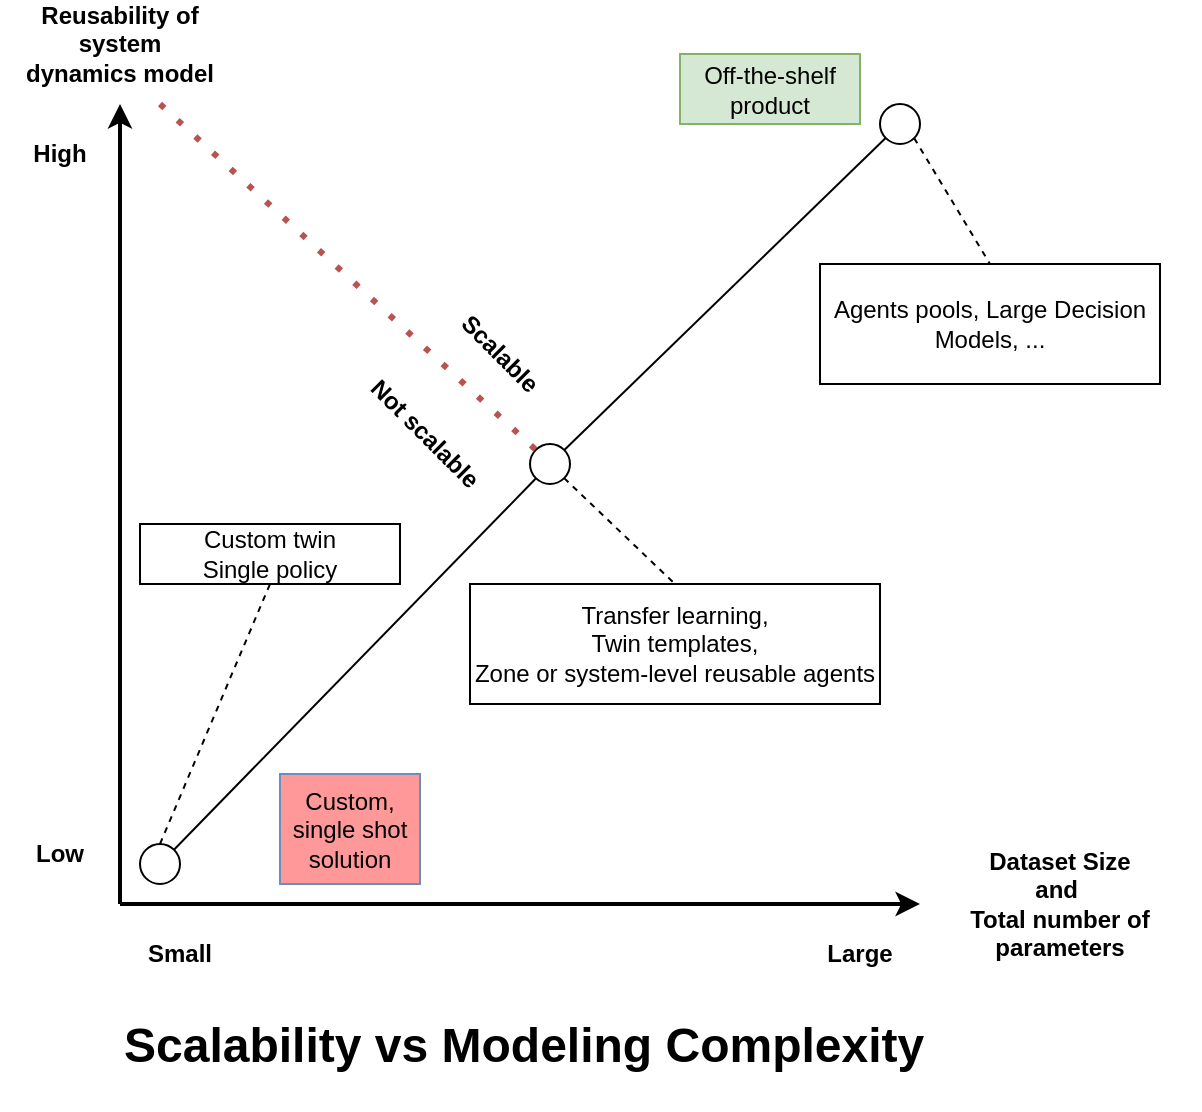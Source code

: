 <mxfile version="24.5.3" type="device">
  <diagram name="Page-1" id="Pdj6rM4kLtLGiITYZ5Xm">
    <mxGraphModel dx="1384" dy="843" grid="1" gridSize="10" guides="1" tooltips="1" connect="1" arrows="1" fold="1" page="1" pageScale="1" pageWidth="850" pageHeight="1100" math="0" shadow="0">
      <root>
        <mxCell id="0" />
        <mxCell id="1" parent="0" />
        <mxCell id="EJPh7k1TVAfeyfa4BsFC-1" value="" style="endArrow=classic;html=1;rounded=0;strokeWidth=2;" parent="1" edge="1">
          <mxGeometry width="50" height="50" relative="1" as="geometry">
            <mxPoint x="360" y="600" as="sourcePoint" />
            <mxPoint x="760" y="600" as="targetPoint" />
          </mxGeometry>
        </mxCell>
        <mxCell id="EJPh7k1TVAfeyfa4BsFC-2" value="" style="endArrow=classic;html=1;rounded=0;strokeWidth=2;" parent="1" edge="1">
          <mxGeometry width="50" height="50" relative="1" as="geometry">
            <mxPoint x="360" y="600" as="sourcePoint" />
            <mxPoint x="360" y="200" as="targetPoint" />
          </mxGeometry>
        </mxCell>
        <mxCell id="EJPh7k1TVAfeyfa4BsFC-3" value="Reusability of system dynamics model" style="text;html=1;align=center;verticalAlign=middle;whiteSpace=wrap;rounded=0;fontStyle=1" parent="1" vertex="1">
          <mxGeometry x="310" y="150" width="100" height="40" as="geometry" />
        </mxCell>
        <mxCell id="EJPh7k1TVAfeyfa4BsFC-4" value="Dataset Size&lt;div&gt;and&amp;nbsp;&lt;/div&gt;&lt;div&gt;Total number of parameters&lt;/div&gt;" style="text;html=1;align=center;verticalAlign=middle;whiteSpace=wrap;rounded=0;fontStyle=1" parent="1" vertex="1">
          <mxGeometry x="760" y="570" width="140" height="60" as="geometry" />
        </mxCell>
        <mxCell id="EJPh7k1TVAfeyfa4BsFC-5" value="" style="endArrow=none;html=1;rounded=0;" parent="1" edge="1">
          <mxGeometry width="50" height="50" relative="1" as="geometry">
            <mxPoint x="400" y="240" as="sourcePoint" />
            <mxPoint x="400" y="240" as="targetPoint" />
          </mxGeometry>
        </mxCell>
        <mxCell id="EJPh7k1TVAfeyfa4BsFC-11" value="&lt;h1 style=&quot;margin-top: 0px;&quot;&gt;Scalability vs Modeling Complexity&lt;/h1&gt;" style="text;html=1;whiteSpace=wrap;overflow=hidden;rounded=0;" parent="1" vertex="1">
          <mxGeometry x="360" y="650" width="520" height="50" as="geometry" />
        </mxCell>
        <mxCell id="EJPh7k1TVAfeyfa4BsFC-13" value="Custom twin&lt;div&gt;Single policy&lt;/div&gt;" style="text;html=1;align=center;verticalAlign=middle;whiteSpace=wrap;rounded=0;strokeColor=default;" parent="1" vertex="1">
          <mxGeometry x="370" y="410" width="130" height="30" as="geometry" />
        </mxCell>
        <mxCell id="EJPh7k1TVAfeyfa4BsFC-14" value="" style="endArrow=none;html=1;rounded=0;entryX=0.5;entryY=1;entryDx=0;entryDy=0;exitX=0.5;exitY=0;exitDx=0;exitDy=0;dashed=1;" parent="1" source="EJPh7k1TVAfeyfa4BsFC-30" target="EJPh7k1TVAfeyfa4BsFC-13" edge="1">
          <mxGeometry width="50" height="50" relative="1" as="geometry">
            <mxPoint x="560" y="470" as="sourcePoint" />
            <mxPoint x="610" y="420" as="targetPoint" />
          </mxGeometry>
        </mxCell>
        <mxCell id="EJPh7k1TVAfeyfa4BsFC-15" value="&lt;div&gt;Transfer learning,&lt;/div&gt;Twin templates,&lt;div&gt;&lt;div&gt;Zone or system-level reusable agents&lt;/div&gt;&lt;/div&gt;" style="text;html=1;align=center;verticalAlign=middle;whiteSpace=wrap;rounded=0;strokeColor=default;" parent="1" vertex="1">
          <mxGeometry x="535" y="440" width="205" height="60" as="geometry" />
        </mxCell>
        <mxCell id="EJPh7k1TVAfeyfa4BsFC-16" value="&lt;div&gt;&lt;span style=&quot;background-color: initial;&quot;&gt;Agents pools, Large Decision Models, ...&lt;/span&gt;&lt;br&gt;&lt;/div&gt;" style="text;html=1;align=center;verticalAlign=middle;whiteSpace=wrap;rounded=0;strokeColor=default;" parent="1" vertex="1">
          <mxGeometry x="710" y="280" width="170" height="60" as="geometry" />
        </mxCell>
        <mxCell id="EJPh7k1TVAfeyfa4BsFC-17" value="High" style="text;html=1;align=center;verticalAlign=middle;whiteSpace=wrap;rounded=0;fontStyle=1" parent="1" vertex="1">
          <mxGeometry x="300" y="210" width="60" height="30" as="geometry" />
        </mxCell>
        <mxCell id="EJPh7k1TVAfeyfa4BsFC-18" value="Low" style="text;html=1;align=center;verticalAlign=middle;whiteSpace=wrap;rounded=0;fontStyle=1" parent="1" vertex="1">
          <mxGeometry x="300" y="560" width="60" height="30" as="geometry" />
        </mxCell>
        <mxCell id="EJPh7k1TVAfeyfa4BsFC-19" value="Small" style="text;html=1;align=center;verticalAlign=middle;whiteSpace=wrap;rounded=0;fontStyle=1" parent="1" vertex="1">
          <mxGeometry x="360" y="610" width="60" height="30" as="geometry" />
        </mxCell>
        <mxCell id="EJPh7k1TVAfeyfa4BsFC-20" value="Large" style="text;html=1;align=center;verticalAlign=middle;whiteSpace=wrap;rounded=0;fontStyle=1" parent="1" vertex="1">
          <mxGeometry x="700" y="610" width="60" height="30" as="geometry" />
        </mxCell>
        <mxCell id="EJPh7k1TVAfeyfa4BsFC-21" value="" style="endArrow=none;html=1;rounded=0;entryX=0.5;entryY=0;entryDx=0;entryDy=0;exitX=1;exitY=1;exitDx=0;exitDy=0;dashed=1;" parent="1" source="EJPh7k1TVAfeyfa4BsFC-9" target="EJPh7k1TVAfeyfa4BsFC-15" edge="1">
          <mxGeometry width="50" height="50" relative="1" as="geometry">
            <mxPoint x="560" y="480" as="sourcePoint" />
            <mxPoint x="610" y="430" as="targetPoint" />
          </mxGeometry>
        </mxCell>
        <mxCell id="EJPh7k1TVAfeyfa4BsFC-22" value="" style="endArrow=none;html=1;rounded=0;entryX=0.5;entryY=0;entryDx=0;entryDy=0;exitX=1;exitY=1;exitDx=0;exitDy=0;dashed=1;" parent="1" source="EJPh7k1TVAfeyfa4BsFC-33" target="EJPh7k1TVAfeyfa4BsFC-16" edge="1">
          <mxGeometry width="50" height="50" relative="1" as="geometry">
            <mxPoint x="737.071" y="557.929" as="sourcePoint" />
            <mxPoint x="610" y="430" as="targetPoint" />
          </mxGeometry>
        </mxCell>
        <mxCell id="EJPh7k1TVAfeyfa4BsFC-23" value="Off-the-shelf product" style="text;html=1;align=center;verticalAlign=middle;whiteSpace=wrap;rounded=0;fillColor=#d5e8d4;strokeColor=#82b366;" parent="1" vertex="1">
          <mxGeometry x="640" y="175" width="90" height="35" as="geometry" />
        </mxCell>
        <mxCell id="EJPh7k1TVAfeyfa4BsFC-24" value="Custom, single shot solution" style="text;html=1;align=center;verticalAlign=middle;whiteSpace=wrap;rounded=0;fillColor=#FF9999;strokeColor=#6c8ebf;direction=south;" parent="1" vertex="1">
          <mxGeometry x="440" y="535" width="70" height="55" as="geometry" />
        </mxCell>
        <mxCell id="EJPh7k1TVAfeyfa4BsFC-28" value="Scalable" style="text;html=1;align=center;verticalAlign=middle;whiteSpace=wrap;rounded=0;rotation=45;fontStyle=1" parent="1" vertex="1">
          <mxGeometry x="520" y="310" width="60" height="30" as="geometry" />
        </mxCell>
        <mxCell id="EJPh7k1TVAfeyfa4BsFC-29" value="Not scalable" style="text;html=1;align=center;verticalAlign=middle;whiteSpace=wrap;rounded=0;rotation=45;fontStyle=1" parent="1" vertex="1">
          <mxGeometry x="475" y="350" width="75" height="30" as="geometry" />
        </mxCell>
        <mxCell id="EJPh7k1TVAfeyfa4BsFC-30" value="" style="ellipse;whiteSpace=wrap;html=1;aspect=fixed;" parent="1" vertex="1">
          <mxGeometry x="370" y="570" width="20" height="20" as="geometry" />
        </mxCell>
        <mxCell id="EJPh7k1TVAfeyfa4BsFC-32" value="" style="endArrow=none;html=1;strokeWidth=1;rounded=0;fillColor=#f8cecc;strokeColor=#000000;" parent="1" source="EJPh7k1TVAfeyfa4BsFC-30" target="EJPh7k1TVAfeyfa4BsFC-9" edge="1">
          <mxGeometry width="50" height="50" relative="1" as="geometry">
            <mxPoint x="387" y="573" as="sourcePoint" />
            <mxPoint x="760" y="200" as="targetPoint" />
          </mxGeometry>
        </mxCell>
        <mxCell id="EJPh7k1TVAfeyfa4BsFC-9" value="" style="ellipse;whiteSpace=wrap;html=1;aspect=fixed;" parent="1" vertex="1">
          <mxGeometry x="565" y="370" width="20" height="20" as="geometry" />
        </mxCell>
        <mxCell id="EJPh7k1TVAfeyfa4BsFC-34" value="" style="endArrow=none;html=1;strokeWidth=1;rounded=0;fillColor=#f8cecc;strokeColor=#000000;" parent="1" source="EJPh7k1TVAfeyfa4BsFC-9" target="EJPh7k1TVAfeyfa4BsFC-33" edge="1">
          <mxGeometry width="50" height="50" relative="1" as="geometry">
            <mxPoint x="582" y="373" as="sourcePoint" />
            <mxPoint x="760" y="200" as="targetPoint" />
          </mxGeometry>
        </mxCell>
        <mxCell id="EJPh7k1TVAfeyfa4BsFC-33" value="" style="ellipse;whiteSpace=wrap;html=1;aspect=fixed;" parent="1" vertex="1">
          <mxGeometry x="740" y="200" width="20" height="20" as="geometry" />
        </mxCell>
        <mxCell id="sVMZjkM75N6sjh-UJ19A-2" value="" style="endArrow=none;dashed=1;html=1;dashPattern=1 3;strokeWidth=3;rounded=0;entryX=0;entryY=0;entryDx=0;entryDy=0;fillColor=#f8cecc;strokeColor=#b85450;" parent="1" target="EJPh7k1TVAfeyfa4BsFC-9" edge="1">
          <mxGeometry width="50" height="50" relative="1" as="geometry">
            <mxPoint x="380" y="200" as="sourcePoint" />
            <mxPoint x="568" y="411" as="targetPoint" />
          </mxGeometry>
        </mxCell>
      </root>
    </mxGraphModel>
  </diagram>
</mxfile>

